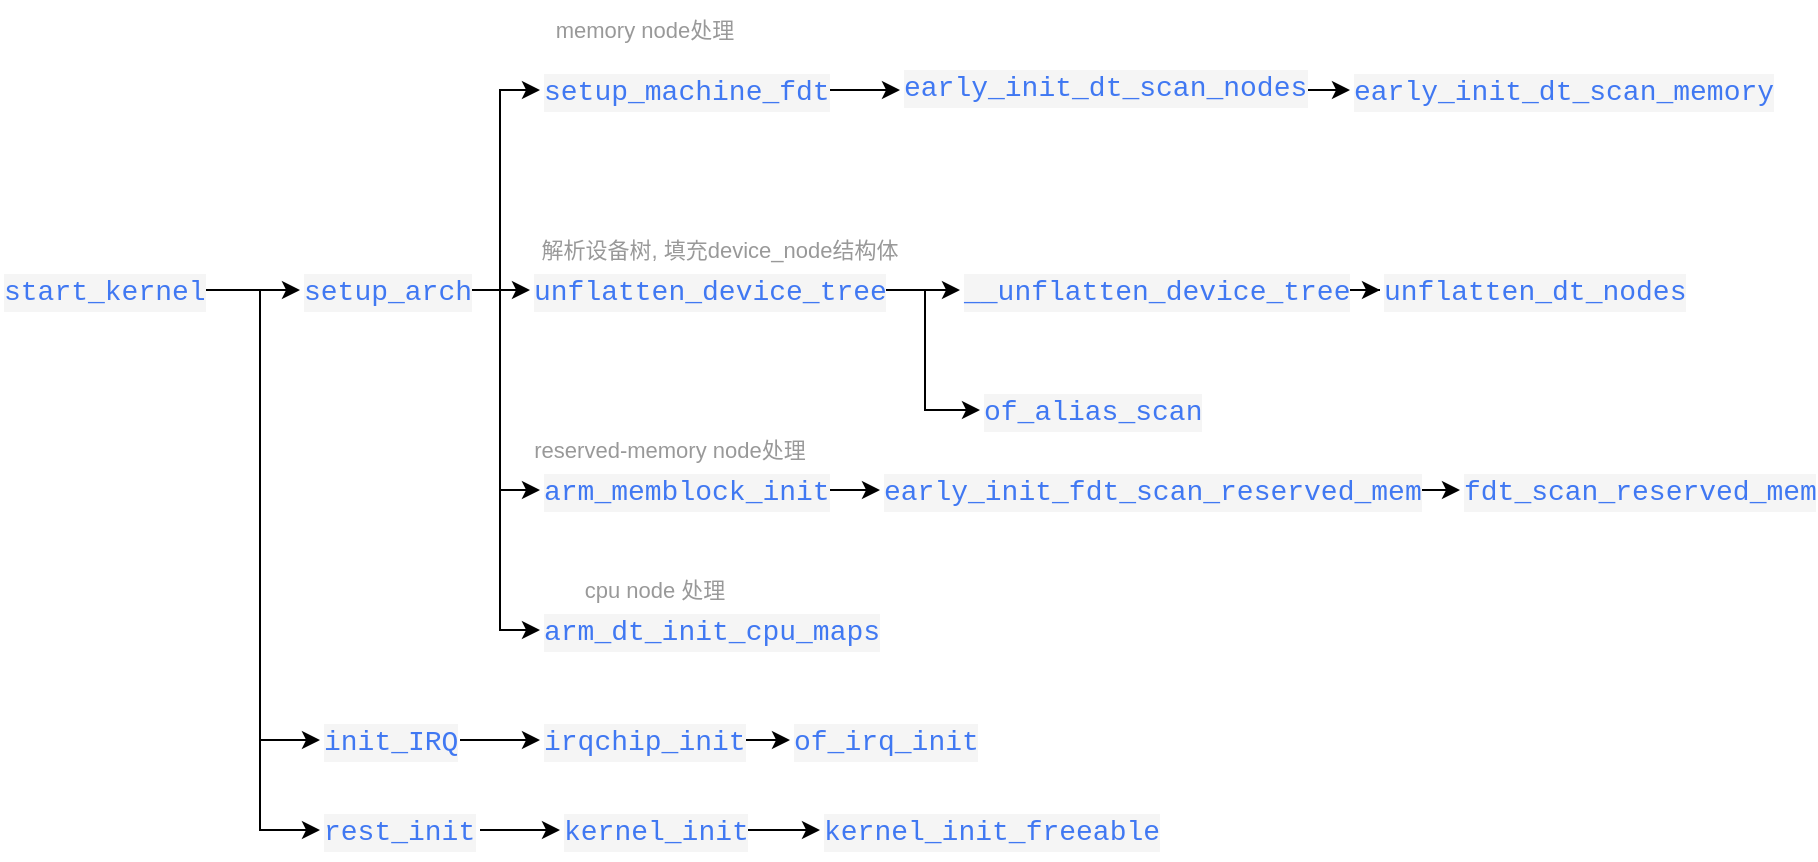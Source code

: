 <mxfile version="26.0.4">
  <diagram name="Page-1" id="c_aKFCgezThwKSnsP-2Q">
    <mxGraphModel dx="1064" dy="1707" grid="1" gridSize="10" guides="1" tooltips="1" connect="1" arrows="1" fold="1" page="1" pageScale="1" pageWidth="827" pageHeight="1169" math="0" shadow="0">
      <root>
        <mxCell id="0" />
        <mxCell id="1" parent="0" />
        <mxCell id="-WgV6c3cFRhMevF5lkmL-1" value="" style="edgeStyle=orthogonalEdgeStyle;rounded=0;orthogonalLoop=1;jettySize=auto;html=1;" parent="1" source="-WgV6c3cFRhMevF5lkmL-2" target="-WgV6c3cFRhMevF5lkmL-4" edge="1">
          <mxGeometry relative="1" as="geometry" />
        </mxCell>
        <mxCell id="-WgV6c3cFRhMevF5lkmL-16" style="edgeStyle=orthogonalEdgeStyle;rounded=0;orthogonalLoop=1;jettySize=auto;html=1;exitX=1;exitY=0.5;exitDx=0;exitDy=0;entryX=0;entryY=0.5;entryDx=0;entryDy=0;" parent="1" source="-WgV6c3cFRhMevF5lkmL-2" target="-WgV6c3cFRhMevF5lkmL-15" edge="1">
          <mxGeometry relative="1" as="geometry" />
        </mxCell>
        <mxCell id="-WgV6c3cFRhMevF5lkmL-82" style="edgeStyle=orthogonalEdgeStyle;rounded=0;orthogonalLoop=1;jettySize=auto;html=1;exitX=1;exitY=0.5;exitDx=0;exitDy=0;entryX=0;entryY=0.5;entryDx=0;entryDy=0;" parent="1" source="-WgV6c3cFRhMevF5lkmL-2" target="-WgV6c3cFRhMevF5lkmL-81" edge="1">
          <mxGeometry relative="1" as="geometry" />
        </mxCell>
        <mxCell id="-WgV6c3cFRhMevF5lkmL-2" value="&lt;div style=&quot;color: #383a42;background-color: #f5f5f5;font-family: Consolas, &#39;Courier New&#39;, monospace;font-weight: normal;font-size: 14px;line-height: 19px;white-space: pre;&quot;&gt;&lt;div&gt;&lt;span style=&quot;color: #4078f2;&quot;&gt;start_kernel&lt;/span&gt;&lt;/div&gt;&lt;/div&gt;" style="text;whiteSpace=wrap;html=1;" parent="1" vertex="1">
          <mxGeometry x="60" y="100" width="100" height="30" as="geometry" />
        </mxCell>
        <mxCell id="-WgV6c3cFRhMevF5lkmL-3" value="" style="edgeStyle=orthogonalEdgeStyle;rounded=0;orthogonalLoop=1;jettySize=auto;html=1;" parent="1" source="-WgV6c3cFRhMevF5lkmL-4" target="-WgV6c3cFRhMevF5lkmL-6" edge="1">
          <mxGeometry relative="1" as="geometry" />
        </mxCell>
        <mxCell id="-WgV6c3cFRhMevF5lkmL-14" style="edgeStyle=orthogonalEdgeStyle;rounded=0;orthogonalLoop=1;jettySize=auto;html=1;exitX=1;exitY=0.5;exitDx=0;exitDy=0;entryX=0;entryY=0.5;entryDx=0;entryDy=0;" parent="1" source="-WgV6c3cFRhMevF5lkmL-4" target="-WgV6c3cFRhMevF5lkmL-13" edge="1">
          <mxGeometry relative="1" as="geometry" />
        </mxCell>
        <mxCell id="-WgV6c3cFRhMevF5lkmL-65" style="edgeStyle=orthogonalEdgeStyle;rounded=0;orthogonalLoop=1;jettySize=auto;html=1;exitX=1;exitY=0.5;exitDx=0;exitDy=0;entryX=0;entryY=0.5;entryDx=0;entryDy=0;" parent="1" source="-WgV6c3cFRhMevF5lkmL-4" target="-WgV6c3cFRhMevF5lkmL-64" edge="1">
          <mxGeometry relative="1" as="geometry" />
        </mxCell>
        <mxCell id="-WgV6c3cFRhMevF5lkmL-75" style="edgeStyle=orthogonalEdgeStyle;rounded=0;orthogonalLoop=1;jettySize=auto;html=1;exitX=1;exitY=0.5;exitDx=0;exitDy=0;entryX=0;entryY=0.5;entryDx=0;entryDy=0;" parent="1" source="-WgV6c3cFRhMevF5lkmL-4" target="-WgV6c3cFRhMevF5lkmL-74" edge="1">
          <mxGeometry relative="1" as="geometry" />
        </mxCell>
        <mxCell id="-WgV6c3cFRhMevF5lkmL-4" value="&lt;div style=&quot;color: #383a42;background-color: #f5f5f5;font-family: Consolas, &#39;Courier New&#39;, monospace;font-weight: normal;font-size: 14px;line-height: 19px;white-space: pre;&quot;&gt;&lt;div&gt;&lt;span style=&quot;color: #4078f2;&quot;&gt;setup_arch&lt;/span&gt;&lt;/div&gt;&lt;/div&gt;" style="text;whiteSpace=wrap;html=1;" parent="1" vertex="1">
          <mxGeometry x="210" y="100" width="80" height="30" as="geometry" />
        </mxCell>
        <mxCell id="-WgV6c3cFRhMevF5lkmL-5" value="" style="edgeStyle=orthogonalEdgeStyle;rounded=0;orthogonalLoop=1;jettySize=auto;html=1;" parent="1" source="-WgV6c3cFRhMevF5lkmL-6" target="-WgV6c3cFRhMevF5lkmL-8" edge="1">
          <mxGeometry relative="1" as="geometry" />
        </mxCell>
        <mxCell id="-WgV6c3cFRhMevF5lkmL-12" style="edgeStyle=orthogonalEdgeStyle;rounded=0;orthogonalLoop=1;jettySize=auto;html=1;exitX=1;exitY=0.5;exitDx=0;exitDy=0;entryX=0;entryY=0.5;entryDx=0;entryDy=0;" parent="1" source="-WgV6c3cFRhMevF5lkmL-6" target="-WgV6c3cFRhMevF5lkmL-11" edge="1">
          <mxGeometry relative="1" as="geometry" />
        </mxCell>
        <mxCell id="-WgV6c3cFRhMevF5lkmL-6" value="&lt;div style=&quot;color: #383a42;background-color: #f5f5f5;font-family: Consolas, &#39;Courier New&#39;, monospace;font-weight: normal;font-size: 14px;line-height: 19px;white-space: pre;&quot;&gt;&lt;div&gt;&lt;span style=&quot;color: #4078f2;&quot;&gt;unflatten_device_tree&lt;/span&gt;&lt;/div&gt;&lt;/div&gt;" style="text;whiteSpace=wrap;html=1;" parent="1" vertex="1">
          <mxGeometry x="325" y="100" width="170" height="30" as="geometry" />
        </mxCell>
        <mxCell id="-WgV6c3cFRhMevF5lkmL-7" value="" style="edgeStyle=orthogonalEdgeStyle;rounded=0;orthogonalLoop=1;jettySize=auto;html=1;" parent="1" source="-WgV6c3cFRhMevF5lkmL-8" target="-WgV6c3cFRhMevF5lkmL-9" edge="1">
          <mxGeometry relative="1" as="geometry" />
        </mxCell>
        <mxCell id="-WgV6c3cFRhMevF5lkmL-8" value="&lt;div style=&quot;color: #383a42;background-color: #f5f5f5;font-family: Consolas, &#39;Courier New&#39;, monospace;font-weight: normal;font-size: 14px;line-height: 19px;white-space: pre;&quot;&gt;&lt;div&gt;&lt;span style=&quot;color: #4078f2;&quot;&gt;__unflatten_device_tree&lt;/span&gt;&lt;/div&gt;&lt;/div&gt;" style="text;whiteSpace=wrap;html=1;" parent="1" vertex="1">
          <mxGeometry x="540" y="100" width="190" height="30" as="geometry" />
        </mxCell>
        <mxCell id="-WgV6c3cFRhMevF5lkmL-9" value="&lt;div style=&quot;color: #383a42;background-color: #f5f5f5;font-family: Consolas, &#39;Courier New&#39;, monospace;font-weight: normal;font-size: 14px;line-height: 19px;white-space: pre;&quot;&gt;&lt;div&gt;&lt;span style=&quot;color: #4078f2;&quot;&gt;unflatten_dt_nodes&lt;/span&gt;&lt;/div&gt;&lt;/div&gt;" style="text;whiteSpace=wrap;html=1;" parent="1" vertex="1">
          <mxGeometry x="750" y="100" width="150" height="30" as="geometry" />
        </mxCell>
        <mxCell id="-WgV6c3cFRhMevF5lkmL-10" value="解析设备树, 填充device_node结构体" style="text;html=1;align=center;verticalAlign=middle;whiteSpace=wrap;rounded=0;fontSize=11;fontColor=#999999;" parent="1" vertex="1">
          <mxGeometry x="320" y="80" width="200" height="30" as="geometry" />
        </mxCell>
        <mxCell id="-WgV6c3cFRhMevF5lkmL-11" value="&lt;div style=&quot;color: #383a42;background-color: #f5f5f5;font-family: Consolas, &#39;Courier New&#39;, monospace;font-weight: normal;font-size: 14px;line-height: 19px;white-space: pre;&quot;&gt;&lt;div&gt;&lt;span style=&quot;color: #4078f2;&quot;&gt;of_alias_scan&lt;/span&gt;&lt;/div&gt;&lt;/div&gt;" style="text;whiteSpace=wrap;html=1;" parent="1" vertex="1">
          <mxGeometry x="550" y="160" width="110" height="30" as="geometry" />
        </mxCell>
        <mxCell id="-WgV6c3cFRhMevF5lkmL-13" value="&lt;div style=&quot;color: #383a42;background-color: #f5f5f5;font-family: Consolas, &#39;Courier New&#39;, monospace;font-weight: normal;font-size: 14px;line-height: 19px;white-space: pre;&quot;&gt;&lt;div&gt;&lt;span style=&quot;color: #4078f2;&quot;&gt;arm_dt_init_cpu_maps&lt;/span&gt;&lt;/div&gt;&lt;/div&gt;" style="text;whiteSpace=wrap;html=1;" parent="1" vertex="1">
          <mxGeometry x="330" y="270" width="160" height="30" as="geometry" />
        </mxCell>
        <mxCell id="-WgV6c3cFRhMevF5lkmL-18" value="" style="edgeStyle=orthogonalEdgeStyle;rounded=0;orthogonalLoop=1;jettySize=auto;html=1;" parent="1" source="-WgV6c3cFRhMevF5lkmL-15" target="-WgV6c3cFRhMevF5lkmL-17" edge="1">
          <mxGeometry relative="1" as="geometry" />
        </mxCell>
        <mxCell id="-WgV6c3cFRhMevF5lkmL-15" value="&lt;div style=&quot;color: #383a42;background-color: #f5f5f5;font-family: Consolas, &#39;Courier New&#39;, monospace;font-weight: normal;font-size: 14px;line-height: 19px;white-space: pre;&quot;&gt;&lt;div&gt;&lt;span style=&quot;color: #4078f2;&quot;&gt;rest_init&lt;/span&gt;&lt;/div&gt;&lt;/div&gt;" style="text;whiteSpace=wrap;html=1;" parent="1" vertex="1">
          <mxGeometry x="220" y="370" width="80" height="30" as="geometry" />
        </mxCell>
        <mxCell id="-WgV6c3cFRhMevF5lkmL-20" value="" style="edgeStyle=orthogonalEdgeStyle;rounded=0;orthogonalLoop=1;jettySize=auto;html=1;" parent="1" source="-WgV6c3cFRhMevF5lkmL-17" target="-WgV6c3cFRhMevF5lkmL-19" edge="1">
          <mxGeometry relative="1" as="geometry" />
        </mxCell>
        <mxCell id="-WgV6c3cFRhMevF5lkmL-17" value="&lt;div style=&quot;color: #383a42;background-color: #f5f5f5;font-family: Consolas, &#39;Courier New&#39;, monospace;font-weight: normal;font-size: 14px;line-height: 19px;white-space: pre;&quot;&gt;&lt;div&gt;&lt;span style=&quot;color: #4078f2;&quot;&gt;kernel_init&lt;/span&gt;&lt;/div&gt;&lt;/div&gt;" style="text;whiteSpace=wrap;html=1;" parent="1" vertex="1">
          <mxGeometry x="340" y="370" width="90" height="30" as="geometry" />
        </mxCell>
        <mxCell id="-WgV6c3cFRhMevF5lkmL-19" value="&lt;div style=&quot;color: #383a42;background-color: #f5f5f5;font-family: Consolas, &#39;Courier New&#39;, monospace;font-weight: normal;font-size: 14px;line-height: 19px;white-space: pre;&quot;&gt;&lt;div&gt;&lt;span style=&quot;color: #4078f2;&quot;&gt;kernel_init_freeable&lt;/span&gt;&lt;/div&gt;&lt;/div&gt;" style="text;whiteSpace=wrap;html=1;" parent="1" vertex="1">
          <mxGeometry x="470" y="370" width="160" height="30" as="geometry" />
        </mxCell>
        <mxCell id="-WgV6c3cFRhMevF5lkmL-63" value="cpu node 处理" style="text;html=1;align=center;verticalAlign=middle;whiteSpace=wrap;rounded=0;fontSize=11;fontColor=#999999;" parent="1" vertex="1">
          <mxGeometry x="330" y="250" width="115" height="30" as="geometry" />
        </mxCell>
        <mxCell id="-WgV6c3cFRhMevF5lkmL-68" value="" style="edgeStyle=orthogonalEdgeStyle;rounded=0;orthogonalLoop=1;jettySize=auto;html=1;" parent="1" source="-WgV6c3cFRhMevF5lkmL-64" target="-WgV6c3cFRhMevF5lkmL-67" edge="1">
          <mxGeometry relative="1" as="geometry" />
        </mxCell>
        <mxCell id="-WgV6c3cFRhMevF5lkmL-64" value="&lt;div style=&quot;color: #383a42;background-color: #f5f5f5;font-family: Consolas, &#39;Courier New&#39;, monospace;font-weight: normal;font-size: 14px;line-height: 19px;white-space: pre;&quot;&gt;&lt;div&gt;&lt;span style=&quot;color: #4078f2;&quot;&gt;setup_machine_fdt&lt;/span&gt;&lt;/div&gt;&lt;/div&gt;" style="text;whiteSpace=wrap;html=1;" parent="1" vertex="1">
          <mxGeometry x="330" width="140" height="30" as="geometry" />
        </mxCell>
        <mxCell id="-WgV6c3cFRhMevF5lkmL-72" value="" style="edgeStyle=orthogonalEdgeStyle;rounded=0;orthogonalLoop=1;jettySize=auto;html=1;" parent="1" source="-WgV6c3cFRhMevF5lkmL-67" target="-WgV6c3cFRhMevF5lkmL-71" edge="1">
          <mxGeometry relative="1" as="geometry" />
        </mxCell>
        <mxCell id="-WgV6c3cFRhMevF5lkmL-67" value="&lt;div style=&quot;color: #383a42;background-color: #f5f5f5;font-family: Consolas, &#39;Courier New&#39;, monospace;font-weight: normal;font-size: 14px;line-height: 19px;white-space: pre;&quot;&gt;&lt;div&gt;&lt;span style=&quot;color: #4078f2;&quot;&gt;early_init_dt_scan_nodes&lt;/span&gt;&lt;/div&gt;&lt;/div&gt;" style="text;whiteSpace=wrap;html=1;" parent="1" vertex="1">
          <mxGeometry x="510" y="-2.5" width="190" height="35" as="geometry" />
        </mxCell>
        <mxCell id="-WgV6c3cFRhMevF5lkmL-71" value="&lt;div style=&quot;color: #383a42;background-color: #f5f5f5;font-family: Consolas, &#39;Courier New&#39;, monospace;font-weight: normal;font-size: 14px;line-height: 19px;white-space: pre;&quot;&gt;&lt;div&gt;&lt;span style=&quot;color: #4078f2;&quot;&gt;early_init_dt_scan_memory&lt;/span&gt;&lt;/div&gt;&lt;/div&gt;" style="text;whiteSpace=wrap;html=1;" parent="1" vertex="1">
          <mxGeometry x="735" width="205" height="30" as="geometry" />
        </mxCell>
        <mxCell id="-WgV6c3cFRhMevF5lkmL-73" value="memory node处理" style="text;html=1;align=center;verticalAlign=middle;whiteSpace=wrap;rounded=0;fontSize=11;fontColor=#999999;" parent="1" vertex="1">
          <mxGeometry x="325" y="-30" width="115" height="30" as="geometry" />
        </mxCell>
        <mxCell id="-WgV6c3cFRhMevF5lkmL-78" value="" style="edgeStyle=orthogonalEdgeStyle;rounded=0;orthogonalLoop=1;jettySize=auto;html=1;" parent="1" source="-WgV6c3cFRhMevF5lkmL-74" target="-WgV6c3cFRhMevF5lkmL-77" edge="1">
          <mxGeometry relative="1" as="geometry" />
        </mxCell>
        <mxCell id="-WgV6c3cFRhMevF5lkmL-74" value="&lt;div style=&quot;color: #383a42;background-color: #f5f5f5;font-family: Consolas, &#39;Courier New&#39;, monospace;font-weight: normal;font-size: 14px;line-height: 19px;white-space: pre;&quot;&gt;&lt;div&gt;&lt;span style=&quot;color: #4078f2;&quot;&gt;arm_memblock_init&lt;/span&gt;&lt;/div&gt;&lt;/div&gt;" style="text;whiteSpace=wrap;html=1;" parent="1" vertex="1">
          <mxGeometry x="330" y="200" width="140" height="30" as="geometry" />
        </mxCell>
        <mxCell id="-WgV6c3cFRhMevF5lkmL-76" value="reserved-memory node处理" style="text;html=1;align=center;verticalAlign=middle;whiteSpace=wrap;rounded=0;fontSize=11;fontColor=#999999;" parent="1" vertex="1">
          <mxGeometry x="320" y="180" width="150" height="30" as="geometry" />
        </mxCell>
        <mxCell id="-WgV6c3cFRhMevF5lkmL-80" value="" style="edgeStyle=orthogonalEdgeStyle;rounded=0;orthogonalLoop=1;jettySize=auto;html=1;" parent="1" source="-WgV6c3cFRhMevF5lkmL-77" target="-WgV6c3cFRhMevF5lkmL-79" edge="1">
          <mxGeometry relative="1" as="geometry" />
        </mxCell>
        <mxCell id="-WgV6c3cFRhMevF5lkmL-77" value="&lt;div style=&quot;color: #383a42;background-color: #f5f5f5;font-family: Consolas, &#39;Courier New&#39;, monospace;font-weight: normal;font-size: 14px;line-height: 19px;white-space: pre;&quot;&gt;&lt;div&gt;&lt;span style=&quot;color: #4078f2;&quot;&gt;early_init_fdt_scan_reserved_mem&lt;/span&gt;&lt;/div&gt;&lt;/div&gt;" style="text;whiteSpace=wrap;html=1;" parent="1" vertex="1">
          <mxGeometry x="500" y="200" width="260" height="30" as="geometry" />
        </mxCell>
        <mxCell id="-WgV6c3cFRhMevF5lkmL-79" value="&lt;div style=&quot;color: #383a42;background-color: #f5f5f5;font-family: Consolas, &#39;Courier New&#39;, monospace;font-weight: normal;font-size: 14px;line-height: 19px;white-space: pre;&quot;&gt;&lt;div&gt;&lt;span style=&quot;color: #4078f2;&quot;&gt;fdt_scan_reserved_mem&lt;/span&gt;&lt;/div&gt;&lt;/div&gt;" style="text;whiteSpace=wrap;html=1;" parent="1" vertex="1">
          <mxGeometry x="790" y="200" width="175" height="30" as="geometry" />
        </mxCell>
        <mxCell id="-WgV6c3cFRhMevF5lkmL-84" value="" style="edgeStyle=orthogonalEdgeStyle;rounded=0;orthogonalLoop=1;jettySize=auto;html=1;" parent="1" source="-WgV6c3cFRhMevF5lkmL-81" target="-WgV6c3cFRhMevF5lkmL-83" edge="1">
          <mxGeometry relative="1" as="geometry" />
        </mxCell>
        <mxCell id="-WgV6c3cFRhMevF5lkmL-81" value="&lt;div style=&quot;color: #383a42;background-color: #f5f5f5;font-family: Consolas, &#39;Courier New&#39;, monospace;font-weight: normal;font-size: 14px;line-height: 19px;white-space: pre;&quot;&gt;&lt;div&gt;&lt;span style=&quot;color: #4078f2;&quot;&gt;init_IRQ&lt;/span&gt;&lt;/div&gt;&lt;/div&gt;" style="text;whiteSpace=wrap;html=1;" parent="1" vertex="1">
          <mxGeometry x="220" y="325" width="70" height="30" as="geometry" />
        </mxCell>
        <mxCell id="-WgV6c3cFRhMevF5lkmL-86" value="" style="edgeStyle=orthogonalEdgeStyle;rounded=0;orthogonalLoop=1;jettySize=auto;html=1;" parent="1" source="-WgV6c3cFRhMevF5lkmL-83" target="-WgV6c3cFRhMevF5lkmL-85" edge="1">
          <mxGeometry relative="1" as="geometry" />
        </mxCell>
        <mxCell id="-WgV6c3cFRhMevF5lkmL-83" value="&lt;div style=&quot;color: #383a42;background-color: #f5f5f5;font-family: Consolas, &#39;Courier New&#39;, monospace;font-weight: normal;font-size: 14px;line-height: 19px;white-space: pre;&quot;&gt;&lt;div&gt;&lt;span style=&quot;color: #4078f2;&quot;&gt;irqchip_init&lt;/span&gt;&lt;/div&gt;&lt;/div&gt;" style="text;whiteSpace=wrap;html=1;" parent="1" vertex="1">
          <mxGeometry x="330" y="325" width="100" height="30" as="geometry" />
        </mxCell>
        <mxCell id="-WgV6c3cFRhMevF5lkmL-85" value="&lt;div style=&quot;color: #383a42;background-color: #f5f5f5;font-family: Consolas, &#39;Courier New&#39;, monospace;font-weight: normal;font-size: 14px;line-height: 19px;white-space: pre;&quot;&gt;&lt;div&gt;&lt;span style=&quot;color: #4078f2;&quot;&gt;of_irq_init&lt;/span&gt;&lt;/div&gt;&lt;/div&gt;" style="text;whiteSpace=wrap;html=1;" parent="1" vertex="1">
          <mxGeometry x="455" y="325" width="90" height="30" as="geometry" />
        </mxCell>
      </root>
    </mxGraphModel>
  </diagram>
</mxfile>
